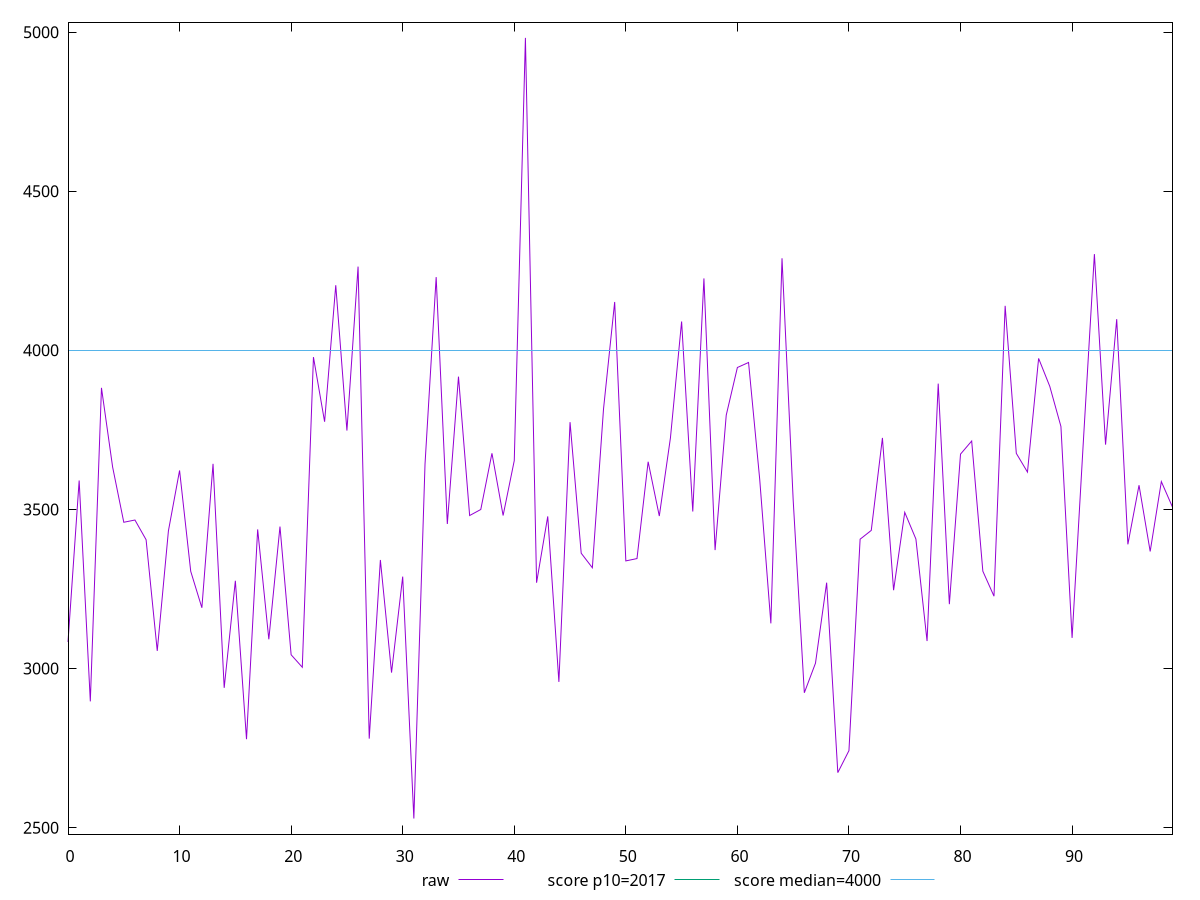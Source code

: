 reset

$raw <<EOF
0 3083.5399999999927
1 3590.943999999993
2 2896.967999999988
3 3882.1239999999807
4 3633.21999999999
5 3459.72799999999
6 3466.8239999999955
7 3404.8239999999955
8 3055.6119999999955
9 3432.575999999986
10 3622.5559999999905
11 3305.635999999997
12 3191.0319999999892
13 3643.2959999999925
14 2939.5239999999944
15 3275.8399999999915
16 2778.031999999994
17 3437.3119999999917
18 3091.9839999999913
19 3446.195999999989
20 3043.2999999999965
21 3004.1479999999947
22 3978.7159999999944
23 3775.619999999983
24 4204.643999999993
25 3747.879999999988
26 4263.183999999991
27 2779.707999999993
28 3341.211999999989
29 2987.323999999989
30 3288.939999999984
31 2528.7719999999995
32 3642.2279999999964
33 4230.111999999991
34 3454.467999999996
35 3917.407999999993
36 3480.89999999999
37 3499.9239999999954
38 3676.4919999999906
39 3481.055999999992
40 3653.5159999999887
41 4981.827999999987
42 3269.7839999999956
43 3478.147999999991
44 2958.155999999994
45 3774.2839999999915
46 3362.487999999992
47 3316.7679999999937
48 3815.559999999985
49 4152.007999999993
50 3338.3039999999883
51 3345.635999999992
52 3649.871999999989
53 3479.3479999999863
54 3725.3239999999887
55 4090.643999999991
56 3493.52399999999
57 4226.075999999986
58 3372.331999999992
59 3796.3239999999887
60 3946.1599999999903
61 3961.87999999999
62 3594.8079999999914
63 3141.9639999999927
64 4289.291999999984
65 3529.4599999999887
66 2923.923999999993
67 3016.927999999993
68 3269.899999999991
69 2672.995999999998
70 2742.1879999999956
71 3406.5679999999875
72 3434.1999999999884
73 3724.787999999993
74 3246.2239999999915
75 3490.895999999988
76 3407.111999999988
77 3086.587999999989
78 3895.4439999999863
79 3202.295999999993
80 3673.899999999991
81 3715.0519999999924
82 3306.00799999999
83 3227.4039999999945
84 4139.91999999999
85 3676.3079999999895
86 3617.4679999999926
87 3974.6399999999903
88 3886.867999999992
89 3760.767999999993
90 3096.427999999993
91 3707.8599999999883
92 4302.451999999989
93 3703.619999999995
94 4097.95199999999
95 3390.391999999989
96 3576.0839999999903
97 3368.011999999994
98 3587.5359999999932
99 3507.3079999999954
EOF

set key outside below
set xrange [0:99]
set yrange [2479.7108799999996:5030.889119999986]
set trange [2479.7108799999996:5030.889119999986]
set terminal svg size 640, 500 enhanced background rgb 'white'
set output "reports/report_00028_2021-02-24T12-49-42.674Z/mainthread-work-breakdown/samples/music/raw/values.svg"

plot $raw title "raw" with line, \
     2017 title "score p10=2017", \
     4000 title "score median=4000"

reset
